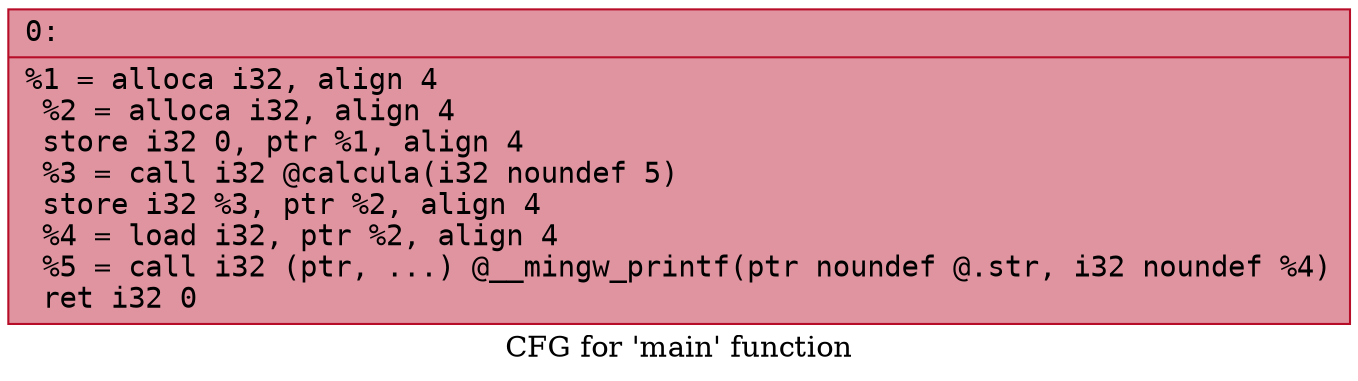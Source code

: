 digraph "CFG for 'main' function" {
	label="CFG for 'main' function";

	Node0x202d7a95b00 [shape=record,color="#b70d28ff", style=filled, fillcolor="#b70d2870" fontname="Courier",label="{0:\l|  %1 = alloca i32, align 4\l  %2 = alloca i32, align 4\l  store i32 0, ptr %1, align 4\l  %3 = call i32 @calcula(i32 noundef 5)\l  store i32 %3, ptr %2, align 4\l  %4 = load i32, ptr %2, align 4\l  %5 = call i32 (ptr, ...) @__mingw_printf(ptr noundef @.str, i32 noundef %4)\l  ret i32 0\l}"];
}
